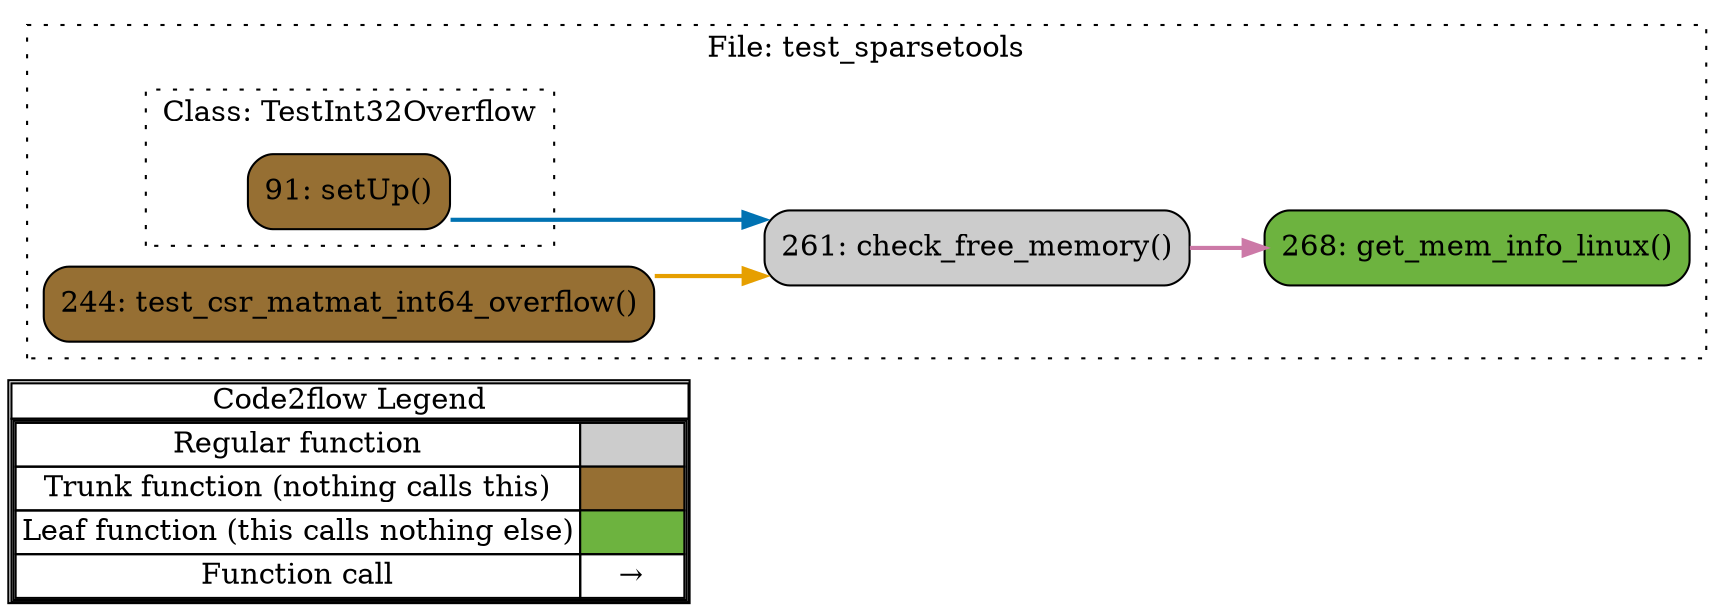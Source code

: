 digraph G {
concentrate=true;
splines="ortho";
rankdir="LR";
subgraph legend{
    rank = min;
    label = "legend";
    Legend [shape=none, margin=0, label = <
        <table cellspacing="0" cellpadding="0" border="1"><tr><td>Code2flow Legend</td></tr><tr><td>
        <table cellspacing="0">
        <tr><td>Regular function</td><td width="50px" bgcolor='#cccccc'></td></tr>
        <tr><td>Trunk function (nothing calls this)</td><td bgcolor='#966F33'></td></tr>
        <tr><td>Leaf function (this calls nothing else)</td><td bgcolor='#6db33f'></td></tr>
        <tr><td>Function call</td><td><font color='black'>&#8594;</font></td></tr>
        </table></td></tr></table>
        >];
}node_1af6a475 [label="91: setUp()" name="test_sparsetools::TestInt32Overflow.setUp" shape="rect" style="rounded,filled" fillcolor="#966F33" ];
node_af2e7b4f [label="261: check_free_memory()" name="test_sparsetools::check_free_memory" shape="rect" style="rounded,filled" fillcolor="#cccccc" ];
node_e6957a9e [label="268: get_mem_info_linux()" name="test_sparsetools::get_mem_info_linux" shape="rect" style="rounded,filled" fillcolor="#6db33f" ];
node_85facc09 [label="244: test_csr_matmat_int64_overflow()" name="test_sparsetools::test_csr_matmat_int64_overflow" shape="rect" style="rounded,filled" fillcolor="#966F33" ];
node_1af6a475 -> node_af2e7b4f [color="#0072B2" penwidth="2"];
node_af2e7b4f -> node_e6957a9e [color="#CC79A7" penwidth="2"];
node_85facc09 -> node_af2e7b4f [color="#E69F00" penwidth="2"];
subgraph cluster_babe5a1f {
    node_85facc09 node_af2e7b4f node_e6957a9e;
    label="File: test_sparsetools";
    name="test_sparsetools";
    style="filled";
    graph[style=dotted];
    subgraph cluster_6fa5402a {
        node_1af6a475;
        label="Class: TestInt32Overflow";
        name="TestInt32Overflow";
        style="filled";
        graph[style=dotted];
    };
};
}
